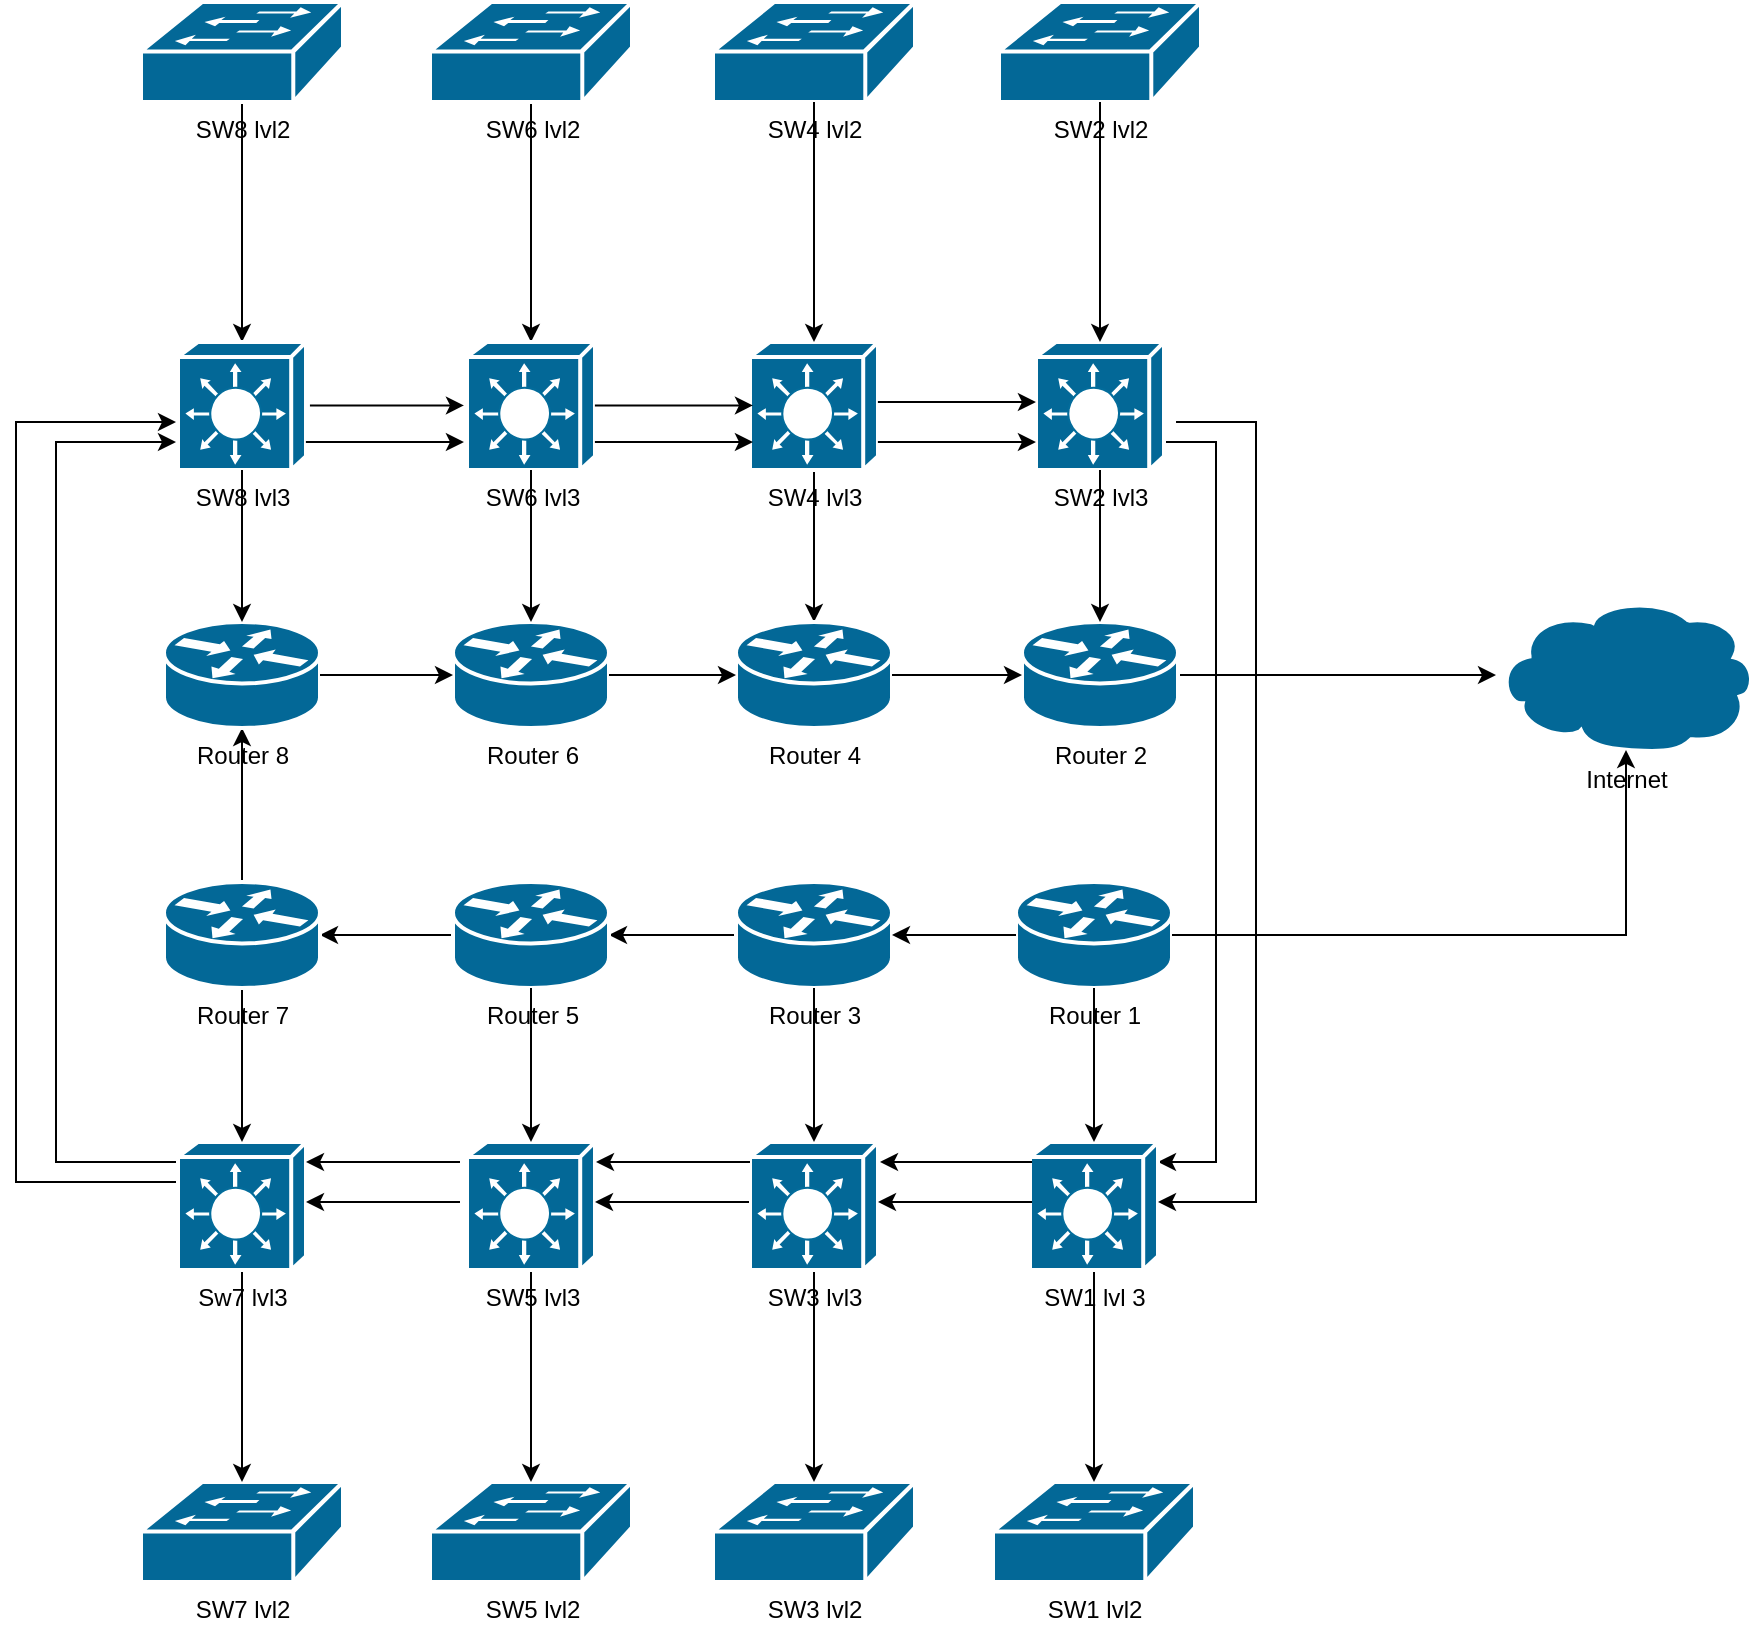 <mxfile version="27.2.0">
  <diagram name="Page-1" id="pzoloCMESOZ_ITJoVB7u">
    <mxGraphModel dx="1303" dy="1898" grid="1" gridSize="10" guides="1" tooltips="1" connect="1" arrows="1" fold="1" page="1" pageScale="1" pageWidth="850" pageHeight="1100" math="0" shadow="0">
      <root>
        <mxCell id="0" />
        <mxCell id="1" parent="0" />
        <mxCell id="2YVbr6FU0IuhNd_AJXKZ-1" value="SW7 lvl2" style="shape=mxgraph.cisco.switches.workgroup_switch;sketch=0;html=1;pointerEvents=1;dashed=0;fillColor=#036897;strokeColor=#ffffff;strokeWidth=2;verticalLabelPosition=bottom;verticalAlign=top;align=center;outlineConnect=0;" parent="1" vertex="1">
          <mxGeometry x="192.5" y="740" width="101" height="50" as="geometry" />
        </mxCell>
        <mxCell id="2YVbr6FU0IuhNd_AJXKZ-2" value="SW5 lvl2" style="shape=mxgraph.cisco.switches.workgroup_switch;sketch=0;html=1;pointerEvents=1;dashed=0;fillColor=#036897;strokeColor=#ffffff;strokeWidth=2;verticalLabelPosition=bottom;verticalAlign=top;align=center;outlineConnect=0;" parent="1" vertex="1">
          <mxGeometry x="337" y="740" width="101" height="50" as="geometry" />
        </mxCell>
        <mxCell id="2YVbr6FU0IuhNd_AJXKZ-3" value="SW3 lvl2" style="shape=mxgraph.cisco.switches.workgroup_switch;sketch=0;html=1;pointerEvents=1;dashed=0;fillColor=#036897;strokeColor=#ffffff;strokeWidth=2;verticalLabelPosition=bottom;verticalAlign=top;align=center;outlineConnect=0;" parent="1" vertex="1">
          <mxGeometry x="478.5" y="740" width="101" height="50" as="geometry" />
        </mxCell>
        <mxCell id="2YVbr6FU0IuhNd_AJXKZ-4" value="SW1 lvl2" style="shape=mxgraph.cisco.switches.workgroup_switch;sketch=0;html=1;pointerEvents=1;dashed=0;fillColor=#036897;strokeColor=#ffffff;strokeWidth=2;verticalLabelPosition=bottom;verticalAlign=top;align=center;outlineConnect=0;" parent="1" vertex="1">
          <mxGeometry x="618.5" y="740" width="101" height="50" as="geometry" />
        </mxCell>
        <mxCell id="2YVbr6FU0IuhNd_AJXKZ-5" value="SW2 lvl2" style="shape=mxgraph.cisco.switches.workgroup_switch;sketch=0;html=1;pointerEvents=1;dashed=0;fillColor=#036897;strokeColor=#ffffff;strokeWidth=2;verticalLabelPosition=bottom;verticalAlign=top;align=center;outlineConnect=0;" parent="1" vertex="1">
          <mxGeometry x="621.5" width="101" height="50" as="geometry" />
        </mxCell>
        <mxCell id="2YVbr6FU0IuhNd_AJXKZ-6" value="SW4 lvl2" style="shape=mxgraph.cisco.switches.workgroup_switch;sketch=0;html=1;pointerEvents=1;dashed=0;fillColor=#036897;strokeColor=#ffffff;strokeWidth=2;verticalLabelPosition=bottom;verticalAlign=top;align=center;outlineConnect=0;" parent="1" vertex="1">
          <mxGeometry x="478.5" width="101" height="50" as="geometry" />
        </mxCell>
        <mxCell id="8IFzWimub6Xnyj-nznjn-25" style="edgeStyle=orthogonalEdgeStyle;rounded=0;orthogonalLoop=1;jettySize=auto;html=1;" edge="1" parent="1" source="2YVbr6FU0IuhNd_AJXKZ-7" target="2YVbr6FU0IuhNd_AJXKZ-12">
          <mxGeometry relative="1" as="geometry" />
        </mxCell>
        <mxCell id="2YVbr6FU0IuhNd_AJXKZ-7" value="SW6 lvl2" style="shape=mxgraph.cisco.switches.workgroup_switch;sketch=0;html=1;pointerEvents=1;dashed=0;fillColor=#036897;strokeColor=#ffffff;strokeWidth=2;verticalLabelPosition=bottom;verticalAlign=top;align=center;outlineConnect=0;" parent="1" vertex="1">
          <mxGeometry x="337" width="101" height="50" as="geometry" />
        </mxCell>
        <mxCell id="8IFzWimub6Xnyj-nznjn-24" style="edgeStyle=orthogonalEdgeStyle;rounded=0;orthogonalLoop=1;jettySize=auto;html=1;" edge="1" parent="1" source="2YVbr6FU0IuhNd_AJXKZ-8" target="2YVbr6FU0IuhNd_AJXKZ-9">
          <mxGeometry relative="1" as="geometry" />
        </mxCell>
        <mxCell id="2YVbr6FU0IuhNd_AJXKZ-8" value="SW8 lvl2" style="shape=mxgraph.cisco.switches.workgroup_switch;sketch=0;html=1;pointerEvents=1;dashed=0;fillColor=#036897;strokeColor=#ffffff;strokeWidth=2;verticalLabelPosition=bottom;verticalAlign=top;align=center;outlineConnect=0;" parent="1" vertex="1">
          <mxGeometry x="192.5" width="101" height="50" as="geometry" />
        </mxCell>
        <mxCell id="2YVbr6FU0IuhNd_AJXKZ-9" value="SW8 lvl3" style="shape=mxgraph.cisco.switches.layer_3_switch;sketch=0;html=1;pointerEvents=1;dashed=0;fillColor=#036897;strokeColor=#ffffff;strokeWidth=2;verticalLabelPosition=bottom;verticalAlign=top;align=center;outlineConnect=0;" parent="1" vertex="1">
          <mxGeometry x="211" y="170" width="64" height="64" as="geometry" />
        </mxCell>
        <mxCell id="8IFzWimub6Xnyj-nznjn-21" style="edgeStyle=orthogonalEdgeStyle;rounded=0;orthogonalLoop=1;jettySize=auto;html=1;" edge="1" parent="1" source="2YVbr6FU0IuhNd_AJXKZ-11" target="2YVbr6FU0IuhNd_AJXKZ-25">
          <mxGeometry relative="1" as="geometry" />
        </mxCell>
        <mxCell id="2YVbr6FU0IuhNd_AJXKZ-11" value="SW4 lvl3" style="shape=mxgraph.cisco.switches.layer_3_switch;sketch=0;html=1;pointerEvents=1;dashed=0;fillColor=#036897;strokeColor=#ffffff;strokeWidth=2;verticalLabelPosition=bottom;verticalAlign=top;align=center;outlineConnect=0;" parent="1" vertex="1">
          <mxGeometry x="497" y="170" width="64" height="64" as="geometry" />
        </mxCell>
        <mxCell id="2YVbr6FU0IuhNd_AJXKZ-12" value="SW6 lvl3" style="shape=mxgraph.cisco.switches.layer_3_switch;sketch=0;html=1;pointerEvents=1;dashed=0;fillColor=#036897;strokeColor=#ffffff;strokeWidth=2;verticalLabelPosition=bottom;verticalAlign=top;align=center;outlineConnect=0;" parent="1" vertex="1">
          <mxGeometry x="355.5" y="170" width="64" height="64" as="geometry" />
        </mxCell>
        <mxCell id="8IFzWimub6Xnyj-nznjn-47" style="edgeStyle=orthogonalEdgeStyle;rounded=0;orthogonalLoop=1;jettySize=auto;html=1;" edge="1" parent="1" target="2YVbr6FU0IuhNd_AJXKZ-17">
          <mxGeometry relative="1" as="geometry">
            <mxPoint x="710" y="570" as="targetPoint" />
            <mxPoint x="701" y="219.999" as="sourcePoint" />
            <Array as="points">
              <mxPoint x="730" y="220" />
              <mxPoint x="730" y="580" />
            </Array>
          </mxGeometry>
        </mxCell>
        <mxCell id="2YVbr6FU0IuhNd_AJXKZ-13" value="SW2 lvl3" style="shape=mxgraph.cisco.switches.layer_3_switch;sketch=0;html=1;pointerEvents=1;dashed=0;fillColor=#036897;strokeColor=#ffffff;strokeWidth=2;verticalLabelPosition=bottom;verticalAlign=top;align=center;outlineConnect=0;" parent="1" vertex="1">
          <mxGeometry x="640" y="170" width="64" height="64" as="geometry" />
        </mxCell>
        <mxCell id="2YVbr6FU0IuhNd_AJXKZ-33" style="edgeStyle=orthogonalEdgeStyle;rounded=0;orthogonalLoop=1;jettySize=auto;html=1;" parent="1" source="2YVbr6FU0IuhNd_AJXKZ-14" target="2YVbr6FU0IuhNd_AJXKZ-1" edge="1">
          <mxGeometry relative="1" as="geometry" />
        </mxCell>
        <mxCell id="8IFzWimub6Xnyj-nznjn-38" style="edgeStyle=orthogonalEdgeStyle;rounded=0;orthogonalLoop=1;jettySize=auto;html=1;" edge="1" parent="1" source="2YVbr6FU0IuhNd_AJXKZ-14">
          <mxGeometry relative="1" as="geometry">
            <mxPoint x="210" y="220" as="targetPoint" />
            <Array as="points">
              <mxPoint x="150" y="580" />
              <mxPoint x="150" y="220" />
            </Array>
          </mxGeometry>
        </mxCell>
        <mxCell id="2YVbr6FU0IuhNd_AJXKZ-14" value="Sw7 lvl3" style="shape=mxgraph.cisco.switches.layer_3_switch;sketch=0;html=1;pointerEvents=1;dashed=0;fillColor=#036897;strokeColor=#ffffff;strokeWidth=2;verticalLabelPosition=bottom;verticalAlign=top;align=center;outlineConnect=0;" parent="1" vertex="1">
          <mxGeometry x="211" y="570" width="64" height="64" as="geometry" />
        </mxCell>
        <mxCell id="2YVbr6FU0IuhNd_AJXKZ-32" style="edgeStyle=orthogonalEdgeStyle;rounded=0;orthogonalLoop=1;jettySize=auto;html=1;" parent="1" source="2YVbr6FU0IuhNd_AJXKZ-15" target="2YVbr6FU0IuhNd_AJXKZ-2" edge="1">
          <mxGeometry relative="1" as="geometry" />
        </mxCell>
        <mxCell id="2YVbr6FU0IuhNd_AJXKZ-15" value="SW5 lvl3" style="shape=mxgraph.cisco.switches.layer_3_switch;sketch=0;html=1;pointerEvents=1;dashed=0;fillColor=#036897;strokeColor=#ffffff;strokeWidth=2;verticalLabelPosition=bottom;verticalAlign=top;align=center;outlineConnect=0;" parent="1" vertex="1">
          <mxGeometry x="355.5" y="570" width="64" height="64" as="geometry" />
        </mxCell>
        <mxCell id="2YVbr6FU0IuhNd_AJXKZ-31" style="edgeStyle=orthogonalEdgeStyle;rounded=0;orthogonalLoop=1;jettySize=auto;html=1;" parent="1" source="2YVbr6FU0IuhNd_AJXKZ-16" target="2YVbr6FU0IuhNd_AJXKZ-3" edge="1">
          <mxGeometry relative="1" as="geometry" />
        </mxCell>
        <mxCell id="2YVbr6FU0IuhNd_AJXKZ-16" value="SW3 lvl3" style="shape=mxgraph.cisco.switches.layer_3_switch;sketch=0;html=1;pointerEvents=1;dashed=0;fillColor=#036897;strokeColor=#ffffff;strokeWidth=2;verticalLabelPosition=bottom;verticalAlign=top;align=center;outlineConnect=0;" parent="1" vertex="1">
          <mxGeometry x="497" y="570" width="64" height="64" as="geometry" />
        </mxCell>
        <mxCell id="2YVbr6FU0IuhNd_AJXKZ-29" value="" style="edgeStyle=orthogonalEdgeStyle;rounded=0;orthogonalLoop=1;jettySize=auto;html=1;textShadow=1;" parent="1" source="2YVbr6FU0IuhNd_AJXKZ-17" target="2YVbr6FU0IuhNd_AJXKZ-4" edge="1">
          <mxGeometry relative="1" as="geometry" />
        </mxCell>
        <mxCell id="2YVbr6FU0IuhNd_AJXKZ-17" value="SW1 lvl 3" style="shape=mxgraph.cisco.switches.layer_3_switch;sketch=0;html=1;pointerEvents=1;dashed=0;fillColor=#036897;strokeColor=#ffffff;strokeWidth=2;verticalLabelPosition=bottom;verticalAlign=top;align=center;outlineConnect=0;" parent="1" vertex="1">
          <mxGeometry x="637" y="570" width="64" height="64" as="geometry" />
        </mxCell>
        <mxCell id="8IFzWimub6Xnyj-nznjn-7" style="edgeStyle=orthogonalEdgeStyle;rounded=0;orthogonalLoop=1;jettySize=auto;html=1;" edge="1" parent="1" source="2YVbr6FU0IuhNd_AJXKZ-19" target="2YVbr6FU0IuhNd_AJXKZ-22">
          <mxGeometry relative="1" as="geometry" />
        </mxCell>
        <mxCell id="2YVbr6FU0IuhNd_AJXKZ-19" value="Router 3" style="shape=mxgraph.cisco.routers.router;sketch=0;html=1;pointerEvents=1;dashed=0;fillColor=#036897;strokeColor=#ffffff;strokeWidth=2;verticalLabelPosition=bottom;verticalAlign=top;align=center;outlineConnect=0;" parent="1" vertex="1">
          <mxGeometry x="490" y="440" width="78" height="53" as="geometry" />
        </mxCell>
        <mxCell id="2YVbr6FU0IuhNd_AJXKZ-21" value="Router 1" style="shape=mxgraph.cisco.routers.router;sketch=0;html=1;pointerEvents=1;dashed=0;fillColor=#036897;strokeColor=#ffffff;strokeWidth=2;verticalLabelPosition=bottom;verticalAlign=top;align=center;outlineConnect=0;" parent="1" vertex="1">
          <mxGeometry x="630" y="440" width="78" height="53" as="geometry" />
        </mxCell>
        <mxCell id="8IFzWimub6Xnyj-nznjn-8" style="edgeStyle=orthogonalEdgeStyle;rounded=0;orthogonalLoop=1;jettySize=auto;html=1;" edge="1" parent="1" source="2YVbr6FU0IuhNd_AJXKZ-22" target="2YVbr6FU0IuhNd_AJXKZ-23">
          <mxGeometry relative="1" as="geometry" />
        </mxCell>
        <mxCell id="2YVbr6FU0IuhNd_AJXKZ-22" value="Router 5" style="shape=mxgraph.cisco.routers.router;sketch=0;html=1;pointerEvents=1;dashed=0;fillColor=#036897;strokeColor=#ffffff;strokeWidth=2;verticalLabelPosition=bottom;verticalAlign=top;align=center;outlineConnect=0;" parent="1" vertex="1">
          <mxGeometry x="348.5" y="440" width="78" height="53" as="geometry" />
        </mxCell>
        <mxCell id="8IFzWimub6Xnyj-nznjn-1" style="edgeStyle=orthogonalEdgeStyle;rounded=0;orthogonalLoop=1;jettySize=auto;html=1;" edge="1" parent="1" source="2YVbr6FU0IuhNd_AJXKZ-23" target="2YVbr6FU0IuhNd_AJXKZ-14">
          <mxGeometry relative="1" as="geometry" />
        </mxCell>
        <mxCell id="8IFzWimub6Xnyj-nznjn-11" style="edgeStyle=orthogonalEdgeStyle;rounded=0;orthogonalLoop=1;jettySize=auto;html=1;" edge="1" parent="1" source="2YVbr6FU0IuhNd_AJXKZ-23" target="2YVbr6FU0IuhNd_AJXKZ-27">
          <mxGeometry relative="1" as="geometry" />
        </mxCell>
        <mxCell id="2YVbr6FU0IuhNd_AJXKZ-23" value="Router 7" style="shape=mxgraph.cisco.routers.router;sketch=0;html=1;pointerEvents=1;dashed=0;fillColor=#036897;strokeColor=#ffffff;strokeWidth=2;verticalLabelPosition=bottom;verticalAlign=top;align=center;outlineConnect=0;" parent="1" vertex="1">
          <mxGeometry x="204" y="440" width="78" height="53" as="geometry" />
        </mxCell>
        <mxCell id="8IFzWimub6Xnyj-nznjn-18" style="edgeStyle=orthogonalEdgeStyle;rounded=0;orthogonalLoop=1;jettySize=auto;html=1;" edge="1" parent="1" source="2YVbr6FU0IuhNd_AJXKZ-24" target="8IFzWimub6Xnyj-nznjn-16">
          <mxGeometry relative="1" as="geometry" />
        </mxCell>
        <mxCell id="2YVbr6FU0IuhNd_AJXKZ-24" value="Router 2" style="shape=mxgraph.cisco.routers.router;sketch=0;html=1;pointerEvents=1;dashed=0;fillColor=#036897;strokeColor=#ffffff;strokeWidth=2;verticalLabelPosition=bottom;verticalAlign=top;align=center;outlineConnect=0;" parent="1" vertex="1">
          <mxGeometry x="633" y="310" width="78" height="53" as="geometry" />
        </mxCell>
        <mxCell id="2YVbr6FU0IuhNd_AJXKZ-25" value="Router 4" style="shape=mxgraph.cisco.routers.router;sketch=0;html=1;pointerEvents=1;dashed=0;fillColor=#036897;strokeColor=#ffffff;strokeWidth=2;verticalLabelPosition=bottom;verticalAlign=top;align=center;outlineConnect=0;" parent="1" vertex="1">
          <mxGeometry x="490" y="310" width="78" height="53" as="geometry" />
        </mxCell>
        <mxCell id="2YVbr6FU0IuhNd_AJXKZ-26" value="Router 6" style="shape=mxgraph.cisco.routers.router;sketch=0;html=1;pointerEvents=1;dashed=0;fillColor=#036897;strokeColor=#ffffff;strokeWidth=2;verticalLabelPosition=bottom;verticalAlign=top;align=center;outlineConnect=0;" parent="1" vertex="1">
          <mxGeometry x="348.5" y="310" width="78" height="53" as="geometry" />
        </mxCell>
        <mxCell id="2YVbr6FU0IuhNd_AJXKZ-27" value="Router 8" style="shape=mxgraph.cisco.routers.router;sketch=0;html=1;pointerEvents=1;dashed=0;fillColor=#036897;strokeColor=#ffffff;strokeWidth=2;verticalLabelPosition=bottom;verticalAlign=top;align=center;outlineConnect=0;" parent="1" vertex="1">
          <mxGeometry x="204" y="310" width="78" height="53" as="geometry" />
        </mxCell>
        <mxCell id="8IFzWimub6Xnyj-nznjn-2" style="edgeStyle=orthogonalEdgeStyle;rounded=0;orthogonalLoop=1;jettySize=auto;html=1;entryX=0.5;entryY=0;entryDx=0;entryDy=0;entryPerimeter=0;" edge="1" parent="1" source="2YVbr6FU0IuhNd_AJXKZ-22" target="2YVbr6FU0IuhNd_AJXKZ-15">
          <mxGeometry relative="1" as="geometry" />
        </mxCell>
        <mxCell id="8IFzWimub6Xnyj-nznjn-3" style="edgeStyle=orthogonalEdgeStyle;rounded=0;orthogonalLoop=1;jettySize=auto;html=1;entryX=0.5;entryY=0;entryDx=0;entryDy=0;entryPerimeter=0;" edge="1" parent="1" source="2YVbr6FU0IuhNd_AJXKZ-19" target="2YVbr6FU0IuhNd_AJXKZ-16">
          <mxGeometry relative="1" as="geometry" />
        </mxCell>
        <mxCell id="8IFzWimub6Xnyj-nznjn-4" style="edgeStyle=orthogonalEdgeStyle;rounded=0;orthogonalLoop=1;jettySize=auto;html=1;entryX=0.5;entryY=0;entryDx=0;entryDy=0;entryPerimeter=0;" edge="1" parent="1" source="2YVbr6FU0IuhNd_AJXKZ-21" target="2YVbr6FU0IuhNd_AJXKZ-17">
          <mxGeometry relative="1" as="geometry" />
        </mxCell>
        <mxCell id="8IFzWimub6Xnyj-nznjn-6" style="edgeStyle=orthogonalEdgeStyle;rounded=0;orthogonalLoop=1;jettySize=auto;html=1;entryX=1;entryY=0.5;entryDx=0;entryDy=0;entryPerimeter=0;" edge="1" parent="1" source="2YVbr6FU0IuhNd_AJXKZ-21" target="2YVbr6FU0IuhNd_AJXKZ-19">
          <mxGeometry relative="1" as="geometry" />
        </mxCell>
        <mxCell id="8IFzWimub6Xnyj-nznjn-12" style="edgeStyle=orthogonalEdgeStyle;rounded=0;orthogonalLoop=1;jettySize=auto;html=1;entryX=0;entryY=0.5;entryDx=0;entryDy=0;entryPerimeter=0;" edge="1" parent="1" source="2YVbr6FU0IuhNd_AJXKZ-27" target="2YVbr6FU0IuhNd_AJXKZ-26">
          <mxGeometry relative="1" as="geometry" />
        </mxCell>
        <mxCell id="8IFzWimub6Xnyj-nznjn-14" style="edgeStyle=orthogonalEdgeStyle;rounded=0;orthogonalLoop=1;jettySize=auto;html=1;entryX=0;entryY=0.5;entryDx=0;entryDy=0;entryPerimeter=0;" edge="1" parent="1" source="2YVbr6FU0IuhNd_AJXKZ-26" target="2YVbr6FU0IuhNd_AJXKZ-25">
          <mxGeometry relative="1" as="geometry" />
        </mxCell>
        <mxCell id="8IFzWimub6Xnyj-nznjn-15" style="edgeStyle=orthogonalEdgeStyle;rounded=0;orthogonalLoop=1;jettySize=auto;html=1;entryX=0;entryY=0.5;entryDx=0;entryDy=0;entryPerimeter=0;" edge="1" parent="1" source="2YVbr6FU0IuhNd_AJXKZ-25" target="2YVbr6FU0IuhNd_AJXKZ-24">
          <mxGeometry relative="1" as="geometry" />
        </mxCell>
        <mxCell id="8IFzWimub6Xnyj-nznjn-16" value="Internet" style="shape=mxgraph.cisco.storage.cloud;sketch=0;html=1;pointerEvents=1;dashed=0;fillColor=#036897;strokeColor=#ffffff;strokeWidth=2;verticalLabelPosition=bottom;verticalAlign=top;align=center;outlineConnect=0;" vertex="1" parent="1">
          <mxGeometry x="870" y="298.25" width="130" height="76.5" as="geometry" />
        </mxCell>
        <mxCell id="8IFzWimub6Xnyj-nznjn-17" style="edgeStyle=orthogonalEdgeStyle;rounded=0;orthogonalLoop=1;jettySize=auto;html=1;entryX=0.5;entryY=0.99;entryDx=0;entryDy=0;entryPerimeter=0;" edge="1" parent="1" source="2YVbr6FU0IuhNd_AJXKZ-21" target="8IFzWimub6Xnyj-nznjn-16">
          <mxGeometry relative="1" as="geometry" />
        </mxCell>
        <mxCell id="8IFzWimub6Xnyj-nznjn-19" style="edgeStyle=orthogonalEdgeStyle;rounded=0;orthogonalLoop=1;jettySize=auto;html=1;entryX=0.5;entryY=0;entryDx=0;entryDy=0;entryPerimeter=0;" edge="1" parent="1" source="2YVbr6FU0IuhNd_AJXKZ-9" target="2YVbr6FU0IuhNd_AJXKZ-27">
          <mxGeometry relative="1" as="geometry" />
        </mxCell>
        <mxCell id="8IFzWimub6Xnyj-nznjn-20" style="edgeStyle=orthogonalEdgeStyle;rounded=0;orthogonalLoop=1;jettySize=auto;html=1;entryX=0.5;entryY=0;entryDx=0;entryDy=0;entryPerimeter=0;" edge="1" parent="1" source="2YVbr6FU0IuhNd_AJXKZ-12" target="2YVbr6FU0IuhNd_AJXKZ-26">
          <mxGeometry relative="1" as="geometry" />
        </mxCell>
        <mxCell id="8IFzWimub6Xnyj-nznjn-22" style="edgeStyle=orthogonalEdgeStyle;rounded=0;orthogonalLoop=1;jettySize=auto;html=1;entryX=0.5;entryY=0;entryDx=0;entryDy=0;entryPerimeter=0;" edge="1" parent="1" source="2YVbr6FU0IuhNd_AJXKZ-13" target="2YVbr6FU0IuhNd_AJXKZ-24">
          <mxGeometry relative="1" as="geometry" />
        </mxCell>
        <mxCell id="8IFzWimub6Xnyj-nznjn-26" style="edgeStyle=orthogonalEdgeStyle;rounded=0;orthogonalLoop=1;jettySize=auto;html=1;entryX=0.5;entryY=0;entryDx=0;entryDy=0;entryPerimeter=0;" edge="1" parent="1" source="2YVbr6FU0IuhNd_AJXKZ-6" target="2YVbr6FU0IuhNd_AJXKZ-11">
          <mxGeometry relative="1" as="geometry" />
        </mxCell>
        <mxCell id="8IFzWimub6Xnyj-nznjn-27" style="edgeStyle=orthogonalEdgeStyle;rounded=0;orthogonalLoop=1;jettySize=auto;html=1;entryX=0.5;entryY=0;entryDx=0;entryDy=0;entryPerimeter=0;" edge="1" parent="1" source="2YVbr6FU0IuhNd_AJXKZ-5" target="2YVbr6FU0IuhNd_AJXKZ-13">
          <mxGeometry relative="1" as="geometry" />
        </mxCell>
        <mxCell id="8IFzWimub6Xnyj-nznjn-31" style="edgeStyle=orthogonalEdgeStyle;rounded=0;orthogonalLoop=1;jettySize=auto;html=1;entryX=1;entryY=0.5;entryDx=0;entryDy=0;entryPerimeter=0;" edge="1" parent="1">
          <mxGeometry relative="1" as="geometry">
            <mxPoint x="352" y="600" as="sourcePoint" />
            <mxPoint x="275" y="600" as="targetPoint" />
          </mxGeometry>
        </mxCell>
        <mxCell id="8IFzWimub6Xnyj-nznjn-32" style="edgeStyle=orthogonalEdgeStyle;rounded=0;orthogonalLoop=1;jettySize=auto;html=1;entryX=1;entryY=0.5;entryDx=0;entryDy=0;entryPerimeter=0;" edge="1" parent="1">
          <mxGeometry relative="1" as="geometry">
            <mxPoint x="352" y="580" as="sourcePoint" />
            <mxPoint x="275" y="580" as="targetPoint" />
          </mxGeometry>
        </mxCell>
        <mxCell id="8IFzWimub6Xnyj-nznjn-34" style="edgeStyle=orthogonalEdgeStyle;rounded=0;orthogonalLoop=1;jettySize=auto;html=1;entryX=1;entryY=0.5;entryDx=0;entryDy=0;entryPerimeter=0;" edge="1" parent="1">
          <mxGeometry relative="1" as="geometry">
            <mxPoint x="496.5" y="600" as="sourcePoint" />
            <mxPoint x="419.5" y="600" as="targetPoint" />
          </mxGeometry>
        </mxCell>
        <mxCell id="8IFzWimub6Xnyj-nznjn-35" style="edgeStyle=orthogonalEdgeStyle;rounded=0;orthogonalLoop=1;jettySize=auto;html=1;entryX=1;entryY=0.5;entryDx=0;entryDy=0;entryPerimeter=0;" edge="1" parent="1">
          <mxGeometry relative="1" as="geometry">
            <mxPoint x="497" y="580" as="sourcePoint" />
            <mxPoint x="420" y="580" as="targetPoint" />
          </mxGeometry>
        </mxCell>
        <mxCell id="8IFzWimub6Xnyj-nznjn-36" style="edgeStyle=orthogonalEdgeStyle;rounded=0;orthogonalLoop=1;jettySize=auto;html=1;entryX=1;entryY=0.5;entryDx=0;entryDy=0;entryPerimeter=0;" edge="1" parent="1">
          <mxGeometry relative="1" as="geometry">
            <mxPoint x="638" y="600" as="sourcePoint" />
            <mxPoint x="561" y="600" as="targetPoint" />
          </mxGeometry>
        </mxCell>
        <mxCell id="8IFzWimub6Xnyj-nznjn-37" style="edgeStyle=orthogonalEdgeStyle;rounded=0;orthogonalLoop=1;jettySize=auto;html=1;entryX=1;entryY=0.5;entryDx=0;entryDy=0;entryPerimeter=0;" edge="1" parent="1">
          <mxGeometry relative="1" as="geometry">
            <mxPoint x="638" y="580" as="sourcePoint" />
            <mxPoint x="562" y="580" as="targetPoint" />
          </mxGeometry>
        </mxCell>
        <mxCell id="8IFzWimub6Xnyj-nznjn-39" style="edgeStyle=orthogonalEdgeStyle;rounded=0;orthogonalLoop=1;jettySize=auto;html=1;" edge="1" parent="1">
          <mxGeometry relative="1" as="geometry">
            <mxPoint x="210" y="210" as="targetPoint" />
            <mxPoint x="210" y="590" as="sourcePoint" />
            <Array as="points">
              <mxPoint x="130" y="590" />
              <mxPoint x="130" y="210" />
            </Array>
          </mxGeometry>
        </mxCell>
        <mxCell id="8IFzWimub6Xnyj-nznjn-41" style="edgeStyle=orthogonalEdgeStyle;rounded=0;orthogonalLoop=1;jettySize=auto;html=1;entryX=1;entryY=0.5;entryDx=0;entryDy=0;entryPerimeter=0;" edge="1" parent="1">
          <mxGeometry relative="1" as="geometry">
            <mxPoint x="276.97" y="220" as="sourcePoint" />
            <mxPoint x="353.97" y="220" as="targetPoint" />
            <Array as="points">
              <mxPoint x="274.97" y="220" />
              <mxPoint x="274.97" y="220" />
            </Array>
          </mxGeometry>
        </mxCell>
        <mxCell id="8IFzWimub6Xnyj-nznjn-42" style="edgeStyle=orthogonalEdgeStyle;rounded=0;orthogonalLoop=1;jettySize=auto;html=1;" edge="1" parent="1">
          <mxGeometry relative="1" as="geometry">
            <mxPoint x="276.97" y="201.71" as="sourcePoint" />
            <mxPoint x="353.97" y="201.71" as="targetPoint" />
          </mxGeometry>
        </mxCell>
        <mxCell id="8IFzWimub6Xnyj-nznjn-43" style="edgeStyle=orthogonalEdgeStyle;rounded=0;orthogonalLoop=1;jettySize=auto;html=1;entryX=1;entryY=0.5;entryDx=0;entryDy=0;entryPerimeter=0;" edge="1" parent="1">
          <mxGeometry relative="1" as="geometry">
            <mxPoint x="421.47" y="220" as="sourcePoint" />
            <mxPoint x="498.47" y="220" as="targetPoint" />
            <Array as="points">
              <mxPoint x="419.47" y="220" />
              <mxPoint x="419.47" y="220" />
            </Array>
          </mxGeometry>
        </mxCell>
        <mxCell id="8IFzWimub6Xnyj-nznjn-44" style="edgeStyle=orthogonalEdgeStyle;rounded=0;orthogonalLoop=1;jettySize=auto;html=1;entryX=1;entryY=0.5;entryDx=0;entryDy=0;entryPerimeter=0;" edge="1" parent="1">
          <mxGeometry relative="1" as="geometry">
            <mxPoint x="421.47" y="201.71" as="sourcePoint" />
            <mxPoint x="498.47" y="201.71" as="targetPoint" />
            <Array as="points">
              <mxPoint x="419.47" y="201.71" />
              <mxPoint x="419.47" y="201.71" />
            </Array>
          </mxGeometry>
        </mxCell>
        <mxCell id="8IFzWimub6Xnyj-nznjn-45" style="edgeStyle=orthogonalEdgeStyle;rounded=0;orthogonalLoop=1;jettySize=auto;html=1;entryX=1;entryY=0.5;entryDx=0;entryDy=0;entryPerimeter=0;" edge="1" parent="1">
          <mxGeometry relative="1" as="geometry">
            <mxPoint x="562.97" y="220" as="sourcePoint" />
            <mxPoint x="639.97" y="220" as="targetPoint" />
            <Array as="points">
              <mxPoint x="560.97" y="220" />
              <mxPoint x="560.97" y="220" />
            </Array>
          </mxGeometry>
        </mxCell>
        <mxCell id="8IFzWimub6Xnyj-nznjn-46" style="edgeStyle=orthogonalEdgeStyle;rounded=0;orthogonalLoop=1;jettySize=auto;html=1;entryX=1;entryY=0.5;entryDx=0;entryDy=0;entryPerimeter=0;" edge="1" parent="1">
          <mxGeometry relative="1" as="geometry">
            <mxPoint x="562.97" y="200" as="sourcePoint" />
            <mxPoint x="639.97" y="200" as="targetPoint" />
            <Array as="points">
              <mxPoint x="560.97" y="200" />
              <mxPoint x="560.97" y="200" />
            </Array>
          </mxGeometry>
        </mxCell>
        <mxCell id="8IFzWimub6Xnyj-nznjn-48" style="edgeStyle=orthogonalEdgeStyle;rounded=0;orthogonalLoop=1;jettySize=auto;html=1;exitX=1.094;exitY=0.625;exitDx=0;exitDy=0;exitPerimeter=0;" edge="1" parent="1" source="2YVbr6FU0IuhNd_AJXKZ-13" target="2YVbr6FU0IuhNd_AJXKZ-17">
          <mxGeometry relative="1" as="geometry">
            <mxPoint x="710" y="580" as="targetPoint" />
            <mxPoint x="720.5" y="210" as="sourcePoint" />
            <Array as="points">
              <mxPoint x="750" y="210" />
              <mxPoint x="750" y="600" />
            </Array>
          </mxGeometry>
        </mxCell>
      </root>
    </mxGraphModel>
  </diagram>
</mxfile>

